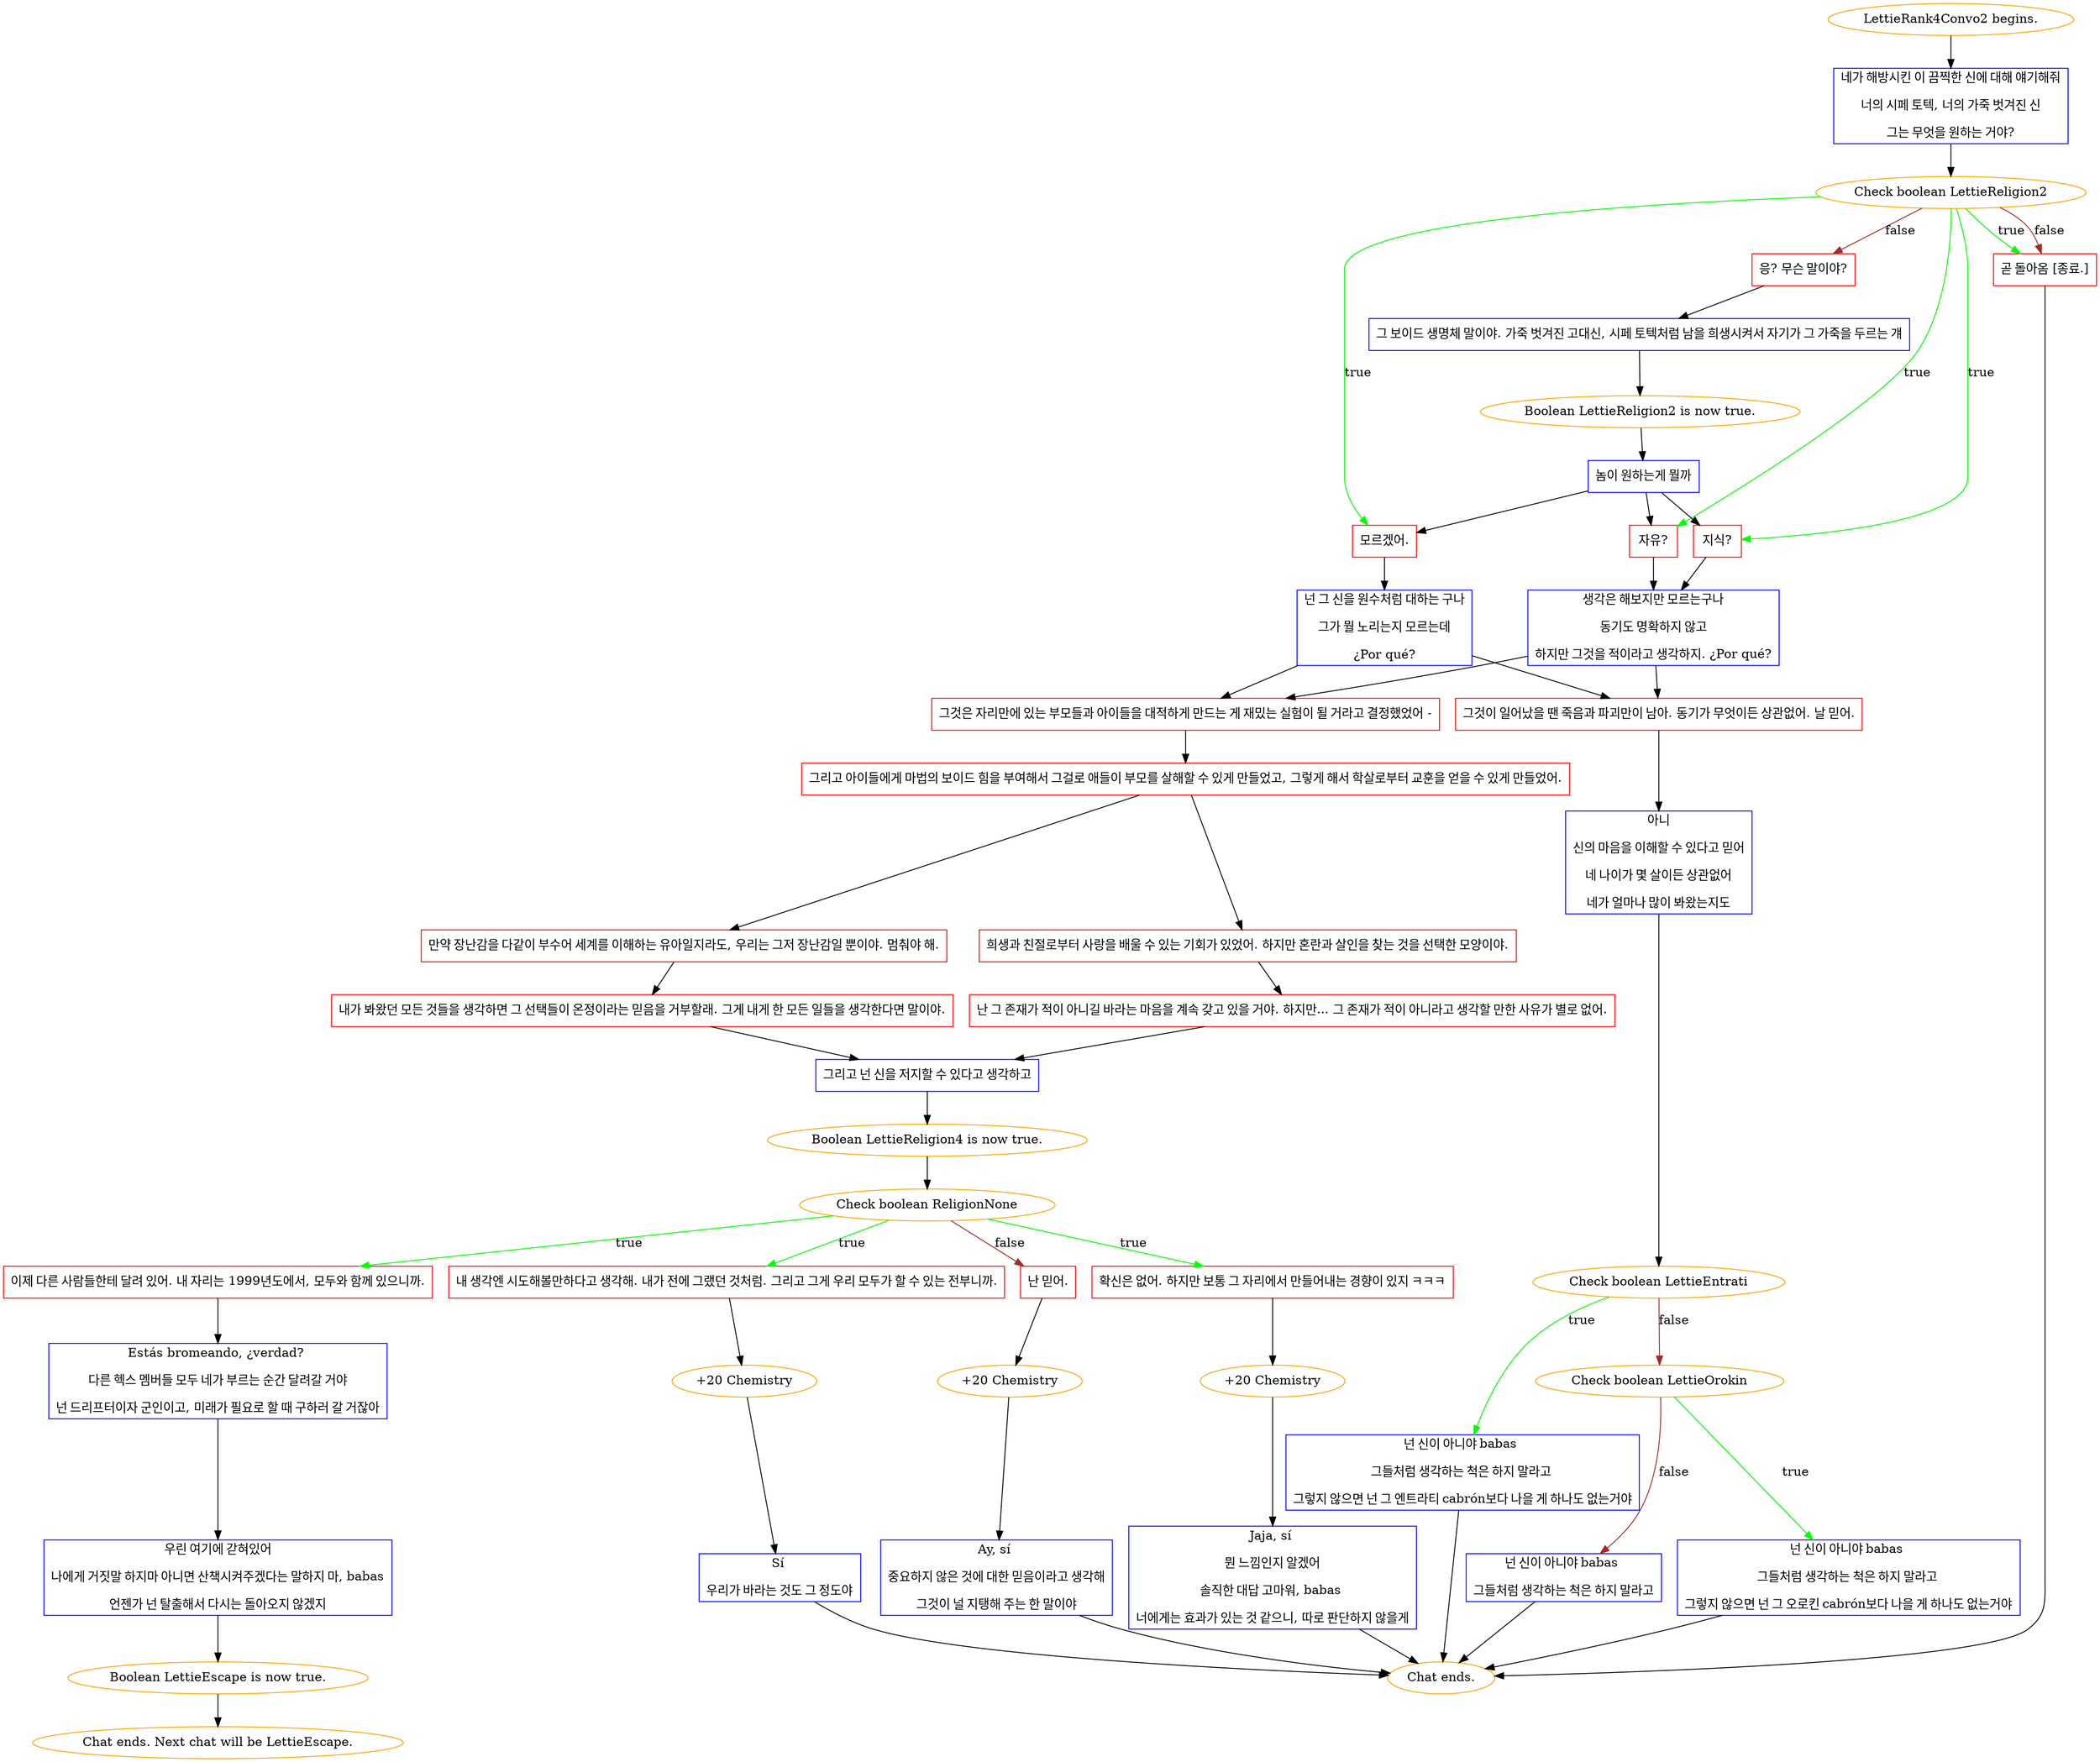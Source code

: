 digraph {
	"LettieRank4Convo2 begins." [color=orange];
		"LettieRank4Convo2 begins." -> j2121950028;
	j2121950028 [label="네가 해방시킨 이 끔찍한 신에 대해 얘기해줘
너의 시페 토텍, 너의 가죽 벗겨진 신
그는 무엇을 원하는 거야?",shape=box,color=blue];
		j2121950028 -> j1356677054;
	j1356677054 [label="Check boolean LettieReligion2",color=orange];
		j1356677054 -> j2240393729 [label=true,color=green];
		j1356677054 -> j328808534 [label=true,color=green];
		j1356677054 -> j3818604728 [label=true,color=green];
		j1356677054 -> j3437925178 [label=true,color=green];
		j1356677054 -> j2996003919 [label=false,color=brown];
		j1356677054 -> j3437925178 [label=false,color=brown];
	j2240393729 [label="자유?",shape=box,color=red];
		j2240393729 -> j3589371379;
	j328808534 [label="지식?",shape=box,color=red];
		j328808534 -> j3589371379;
	j3818604728 [label="모르겠어.",shape=box,color=red];
		j3818604728 -> j2877023476;
	j3437925178 [label="곧 돌아옴 [종료.]",shape=box,color=red];
		j3437925178 -> "Chat ends.";
	j2996003919 [label="응? 무슨 말이야?",shape=box,color=red];
		j2996003919 -> j1193421590;
	j3589371379 [label="생각은 해보지만 모르는구나
동기도 명확하지 않고
하지만 그것을 적이라고 생각하지. ¿Por qué?",shape=box,color=blue];
		j3589371379 -> j2198972601;
		j3589371379 -> j4271999458;
	j2877023476 [label="넌 그 신을 원수처럼 대하는 구나
그가 뭘 노리는지 모르는데
¿Por qué?",shape=box,color=blue];
		j2877023476 -> j2198972601;
		j2877023476 -> j4271999458;
	"Chat ends." [color=orange];
	j1193421590 [label="그 보이드 생명체 말이야. 가죽 벗겨진 고대신, 시페 토텍처럼 남을 희생시켜서 자기가 그 가죽을 두르는 걔",shape=box,color=blue];
		j1193421590 -> j3705073741;
	j2198972601 [label="그것은 자리만에 있는 부모들과 아이들을 대적하게 만드는 게 재밌는 실험이 될 거라고 결정했었어 -",shape=box,color=red];
		j2198972601 -> j2097709501;
	j4271999458 [label="그것이 일어났을 땐 죽음과 파괴만이 남아. 동기가 무엇이든 상관없어. 날 믿어.",shape=box,color=red];
		j4271999458 -> j1034330107;
	j3705073741 [label="Boolean LettieReligion2 is now true.",color=orange];
		j3705073741 -> j948453020;
	j2097709501 [label="그리고 아이들에게 마법의 보이드 힘을 부여해서 그걸로 애들이 부모를 살해할 수 있게 만들었고, 그렇게 해서 학살로부터 교훈을 얻을 수 있게 만들었어.",shape=box,color=red];
		j2097709501 -> j613325300;
		j2097709501 -> j1595966535;
	j1034330107 [label="아니
신의 마음을 이해할 수 있다고 믿어
네 나이가 몇 살이든 상관없어
네가 얼마나 많이 봐왔는지도",shape=box,color=blue];
		j1034330107 -> j2154935428;
	j948453020 [label="놈이 원하는게 뭘까",shape=box,color=blue];
		j948453020 -> j2240393729;
		j948453020 -> j328808534;
		j948453020 -> j3818604728;
	j613325300 [label="희생과 친절로부터 사랑을 배울 수 있는 기회가 있었어. 하지만 혼란과 살인을 찾는 것을 선택한 모양이야.",shape=box,color=red];
		j613325300 -> j384922855;
	j1595966535 [label="만약 장난감을 다같이 부수어 세계를 이해하는 유아일지라도, 우리는 그저 장난감일 뿐이야. 멈춰야 해.",shape=box,color=red];
		j1595966535 -> j3460829972;
	j2154935428 [label="Check boolean LettieEntrati",color=orange];
		j2154935428 -> j3320741956 [label=true,color=green];
		j2154935428 -> j2834367091 [label=false,color=brown];
	j384922855 [label="난 그 존재가 적이 아니길 바라는 마음을 계속 갖고 있을 거야. 하지만... 그 존재가 적이 아니라고 생각할 만한 사유가 별로 없어.",shape=box,color=red];
		j384922855 -> j1869919518;
	j3460829972 [label="내가 봐왔던 모든 것들을 생각하면 그 선택들이 온정이라는 믿음을 거부할래. 그게 내게 한 모든 일들을 생각한다면 말이야.",shape=box,color=red];
		j3460829972 -> j1869919518;
	j3320741956 [label="넌 신이 아니야 babas 
그들처럼 생각하는 척은 하지 말라고 
그렇지 않으면 넌 그 엔트라티 cabrón보다 나을 게 하나도 없는거야",shape=box,color=blue];
		j3320741956 -> "Chat ends.";
	j2834367091 [label="Check boolean LettieOrokin",color=orange];
		j2834367091 -> j3578378459 [label=true,color=green];
		j2834367091 -> j3178471363 [label=false,color=brown];
	j1869919518 [label="그리고 넌 신을 저지할 수 있다고 생각하고",shape=box,color=blue];
		j1869919518 -> j1724044313;
	j3578378459 [label="넌 신이 아니야 babas 
그들처럼 생각하는 척은 하지 말라고 
그렇지 않으면 넌 그 오로킨 cabrón보다 나을 게 하나도 없는거야",shape=box,color=blue];
		j3578378459 -> "Chat ends.";
	j3178471363 [label="넌 신이 아니야 babas 
그들처럼 생각하는 척은 하지 말라고",shape=box,color=blue];
		j3178471363 -> "Chat ends.";
	j1724044313 [label="Boolean LettieReligion4 is now true.",color=orange];
		j1724044313 -> j4029075512;
	j4029075512 [label="Check boolean ReligionNone",color=orange];
		j4029075512 -> j3865252627 [label=true,color=green];
		j4029075512 -> j2300675767 [label=true,color=green];
		j4029075512 -> j2989959407 [label=true,color=green];
		j4029075512 -> j2144523612 [label=false,color=brown];
	j3865252627 [label="확신은 없어. 하지만 보통 그 자리에서 만들어내는 경향이 있지 ㅋㅋㅋ",shape=box,color=red];
		j3865252627 -> j3262527139;
	j2300675767 [label="내 생각엔 시도해볼만하다고 생각해. 내가 전에 그랬던 것처럼. 그리고 그게 우리 모두가 할 수 있는 전부니까.",shape=box,color=red];
		j2300675767 -> j3564239193;
	j2989959407 [label="이제 다른 사람들한테 달려 있어. 내 자리는 1999년도에서, 모두와 함께 있으니까.",shape=box,color=red];
		j2989959407 -> j2234288531;
	j2144523612 [label="난 믿어.",shape=box,color=red];
		j2144523612 -> j454972561;
	j3262527139 [label="+20 Chemistry",color=orange];
		j3262527139 -> j263074727;
	j3564239193 [label="+20 Chemistry",color=orange];
		j3564239193 -> j1149052564;
	j2234288531 [label="Estás bromeando, ¿verdad? 
다른 헥스 멤버들 모두 네가 부르는 순간 달려갈 거야
넌 드리프터이자 군인이고, 미래가 필요로 할 때 구하러 갈 거잖아",shape=box,color=blue];
		j2234288531 -> j3093454765;
	j454972561 [label="+20 Chemistry",color=orange];
		j454972561 -> j3056006780;
	j263074727 [label="Jaja, sí 
뭔 느낌인지 알겠어
솔직한 대답 고마워, babas 
너에게는 효과가 있는 것 같으니, 따로 판단하지 않을게",shape=box,color=blue];
		j263074727 -> "Chat ends.";
	j1149052564 [label="Sí 
우리가 바라는 것도 그 정도야",shape=box,color=blue];
		j1149052564 -> "Chat ends.";
	j3093454765 [label="우린 여기에 갇혀있어
나에게 거짓말 하지마 아니면 산책시켜주겠다는 말하지 마, babas
언젠가 넌 탈출해서 다시는 돌아오지 않겠지",shape=box,color=blue];
		j3093454765 -> j1464801759;
	j3056006780 [label="Ay, sí 
중요하지 않은 것에 대한 믿음이라고 생각해
그것이 널 지탱해 주는 한 말이야",shape=box,color=blue];
		j3056006780 -> "Chat ends.";
	j1464801759 [label="Boolean LettieEscape is now true.",color=orange];
		j1464801759 -> "Chat ends. Next chat will be LettieEscape.";
	"Chat ends. Next chat will be LettieEscape." [color=orange];
}